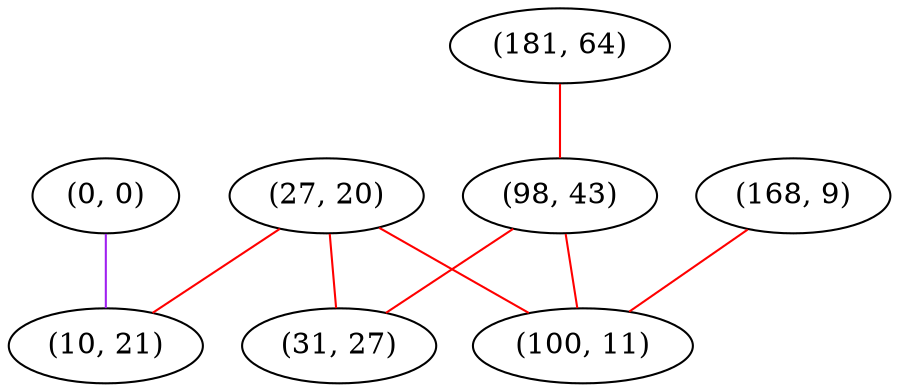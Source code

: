 graph "" {
"(0, 0)";
"(27, 20)";
"(181, 64)";
"(98, 43)";
"(168, 9)";
"(31, 27)";
"(10, 21)";
"(100, 11)";
"(0, 0)" -- "(10, 21)"  [color=purple, key=0, weight=4];
"(27, 20)" -- "(31, 27)"  [color=red, key=0, weight=1];
"(27, 20)" -- "(10, 21)"  [color=red, key=0, weight=1];
"(27, 20)" -- "(100, 11)"  [color=red, key=0, weight=1];
"(181, 64)" -- "(98, 43)"  [color=red, key=0, weight=1];
"(98, 43)" -- "(31, 27)"  [color=red, key=0, weight=1];
"(98, 43)" -- "(100, 11)"  [color=red, key=0, weight=1];
"(168, 9)" -- "(100, 11)"  [color=red, key=0, weight=1];
}
